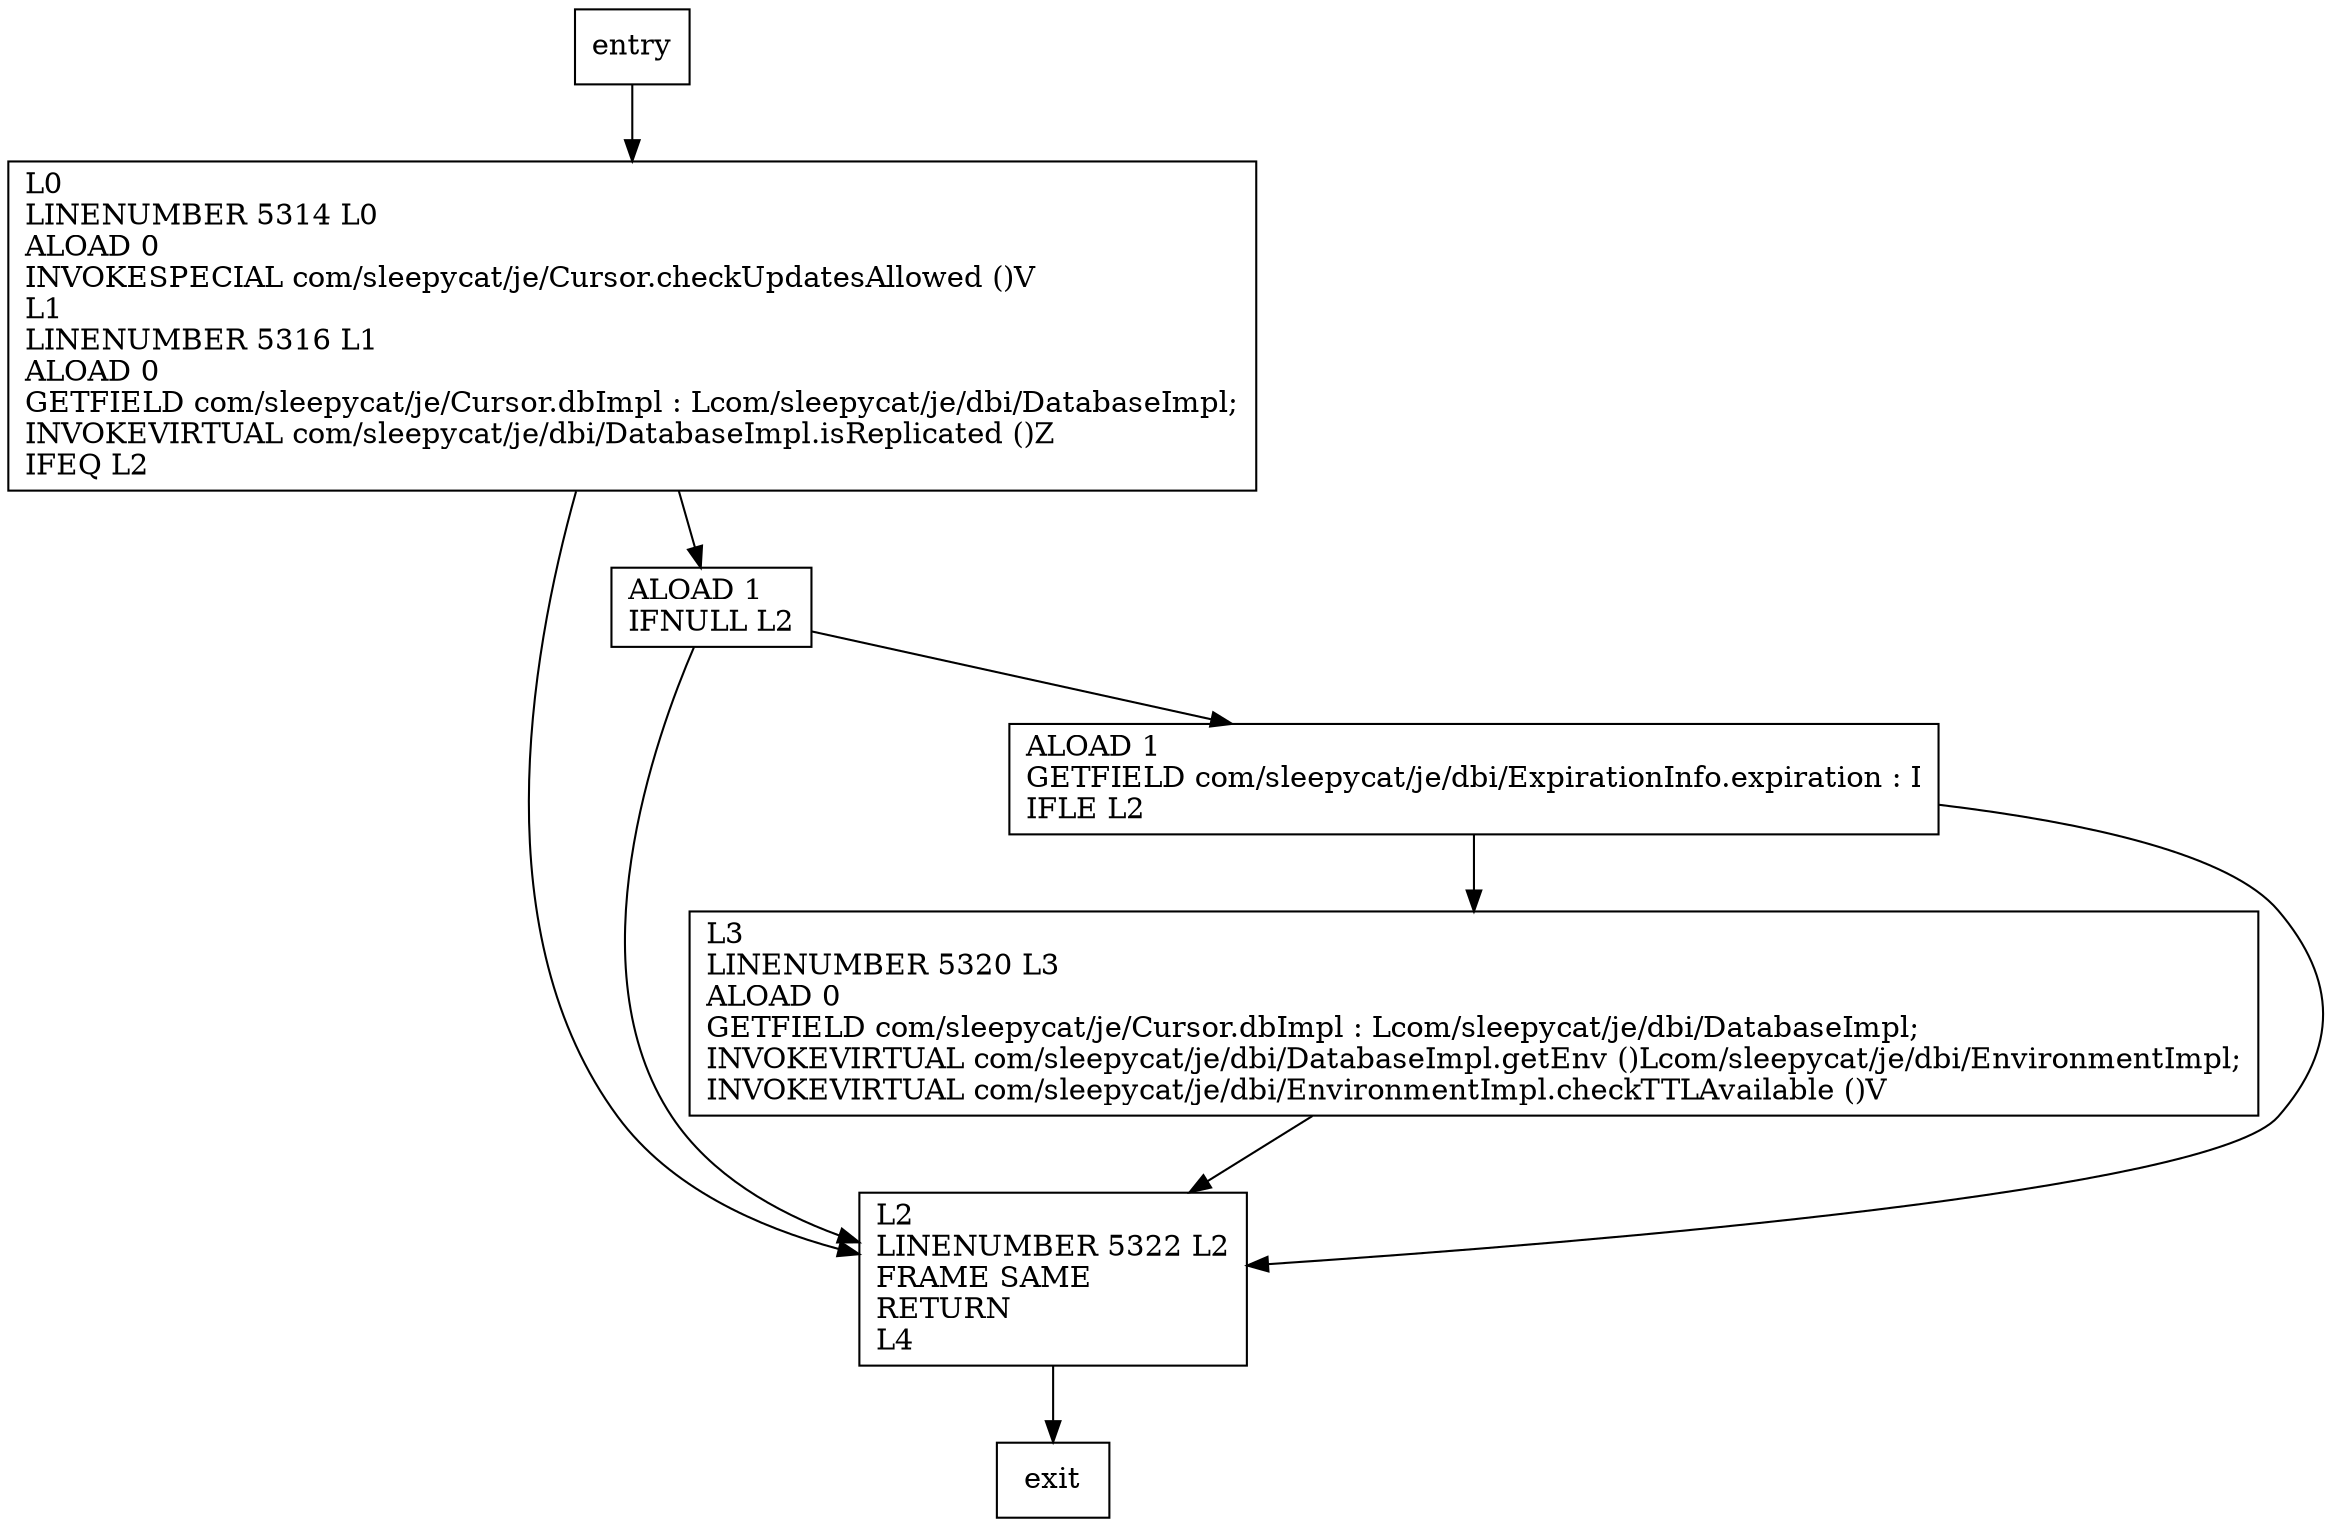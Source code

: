 digraph checkUpdatesAllowed {
node [shape=record];
1341776342 [label="L0\lLINENUMBER 5314 L0\lALOAD 0\lINVOKESPECIAL com/sleepycat/je/Cursor.checkUpdatesAllowed ()V\lL1\lLINENUMBER 5316 L1\lALOAD 0\lGETFIELD com/sleepycat/je/Cursor.dbImpl : Lcom/sleepycat/je/dbi/DatabaseImpl;\lINVOKEVIRTUAL com/sleepycat/je/dbi/DatabaseImpl.isReplicated ()Z\lIFEQ L2\l"];
458987313 [label="L3\lLINENUMBER 5320 L3\lALOAD 0\lGETFIELD com/sleepycat/je/Cursor.dbImpl : Lcom/sleepycat/je/dbi/DatabaseImpl;\lINVOKEVIRTUAL com/sleepycat/je/dbi/DatabaseImpl.getEnv ()Lcom/sleepycat/je/dbi/EnvironmentImpl;\lINVOKEVIRTUAL com/sleepycat/je/dbi/EnvironmentImpl.checkTTLAvailable ()V\l"];
188353358 [label="L2\lLINENUMBER 5322 L2\lFRAME SAME\lRETURN\lL4\l"];
455881427 [label="ALOAD 1\lGETFIELD com/sleepycat/je/dbi/ExpirationInfo.expiration : I\lIFLE L2\l"];
1351905426 [label="ALOAD 1\lIFNULL L2\l"];
entry;
exit;
1341776342 -> 188353358
1341776342 -> 1351905426
458987313 -> 188353358
entry -> 1341776342
188353358 -> exit
455881427 -> 458987313
455881427 -> 188353358
1351905426 -> 188353358
1351905426 -> 455881427
}

